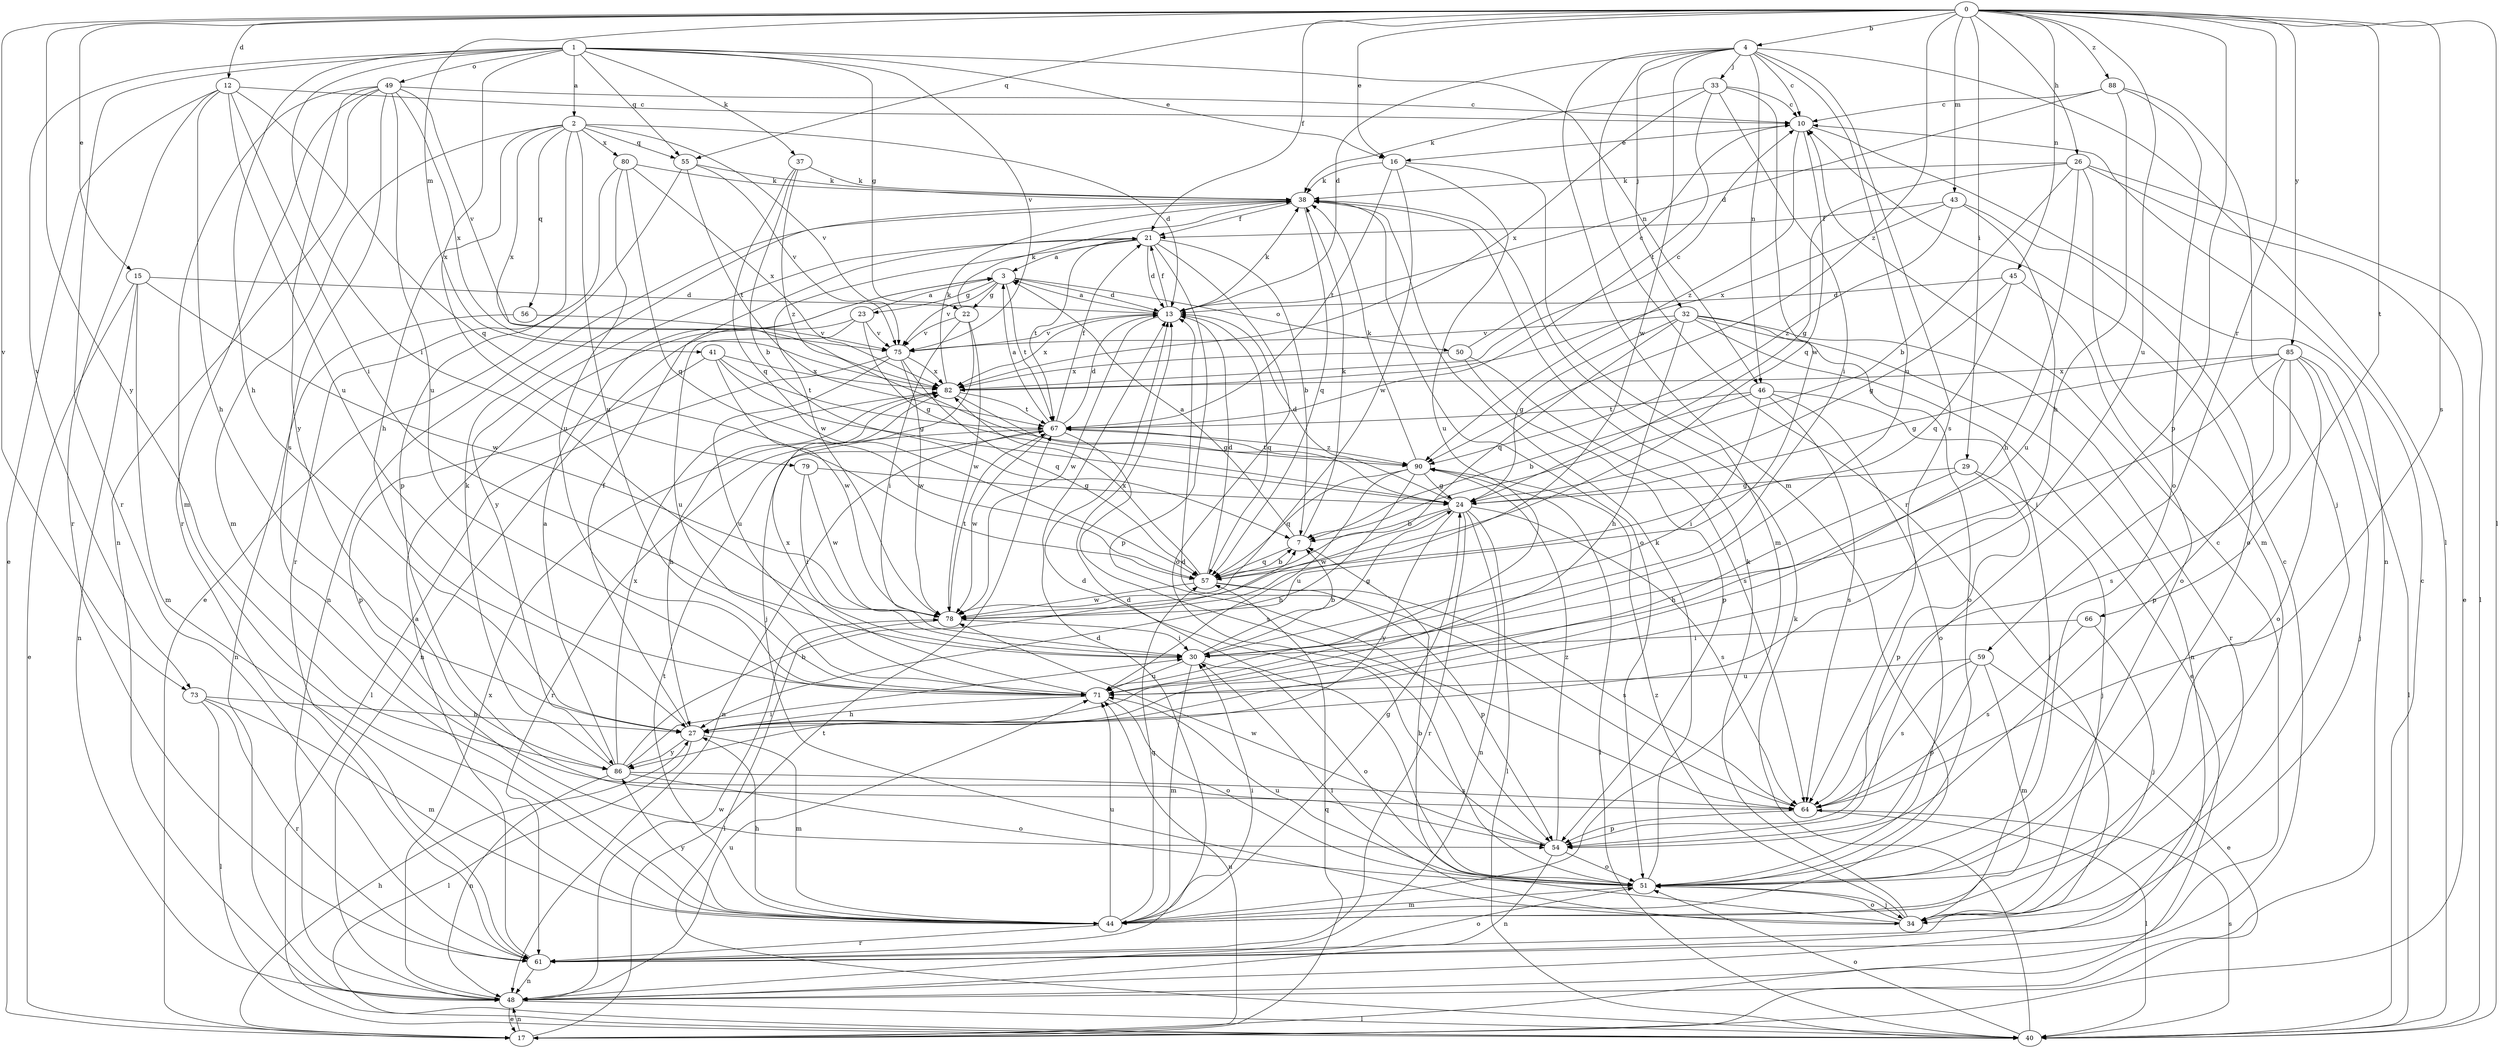 strict digraph  {
0;
1;
2;
3;
4;
7;
10;
12;
13;
15;
16;
17;
21;
22;
23;
24;
26;
27;
29;
30;
32;
33;
34;
37;
38;
40;
41;
43;
44;
45;
46;
48;
49;
50;
51;
54;
55;
56;
57;
59;
61;
64;
66;
67;
71;
73;
75;
78;
79;
80;
82;
85;
86;
88;
90;
0 -> 4  [label=b];
0 -> 12  [label=d];
0 -> 15  [label=e];
0 -> 16  [label=e];
0 -> 21  [label=f];
0 -> 26  [label=h];
0 -> 29  [label=i];
0 -> 40  [label=l];
0 -> 41  [label=m];
0 -> 43  [label=m];
0 -> 45  [label=n];
0 -> 54  [label=p];
0 -> 55  [label=q];
0 -> 59  [label=r];
0 -> 64  [label=s];
0 -> 66  [label=t];
0 -> 71  [label=u];
0 -> 73  [label=v];
0 -> 85  [label=y];
0 -> 86  [label=y];
0 -> 88  [label=z];
0 -> 90  [label=z];
1 -> 2  [label=a];
1 -> 16  [label=e];
1 -> 22  [label=g];
1 -> 27  [label=h];
1 -> 30  [label=i];
1 -> 37  [label=k];
1 -> 46  [label=n];
1 -> 49  [label=o];
1 -> 55  [label=q];
1 -> 61  [label=r];
1 -> 73  [label=v];
1 -> 75  [label=v];
1 -> 79  [label=x];
2 -> 13  [label=d];
2 -> 27  [label=h];
2 -> 44  [label=m];
2 -> 54  [label=p];
2 -> 55  [label=q];
2 -> 56  [label=q];
2 -> 71  [label=u];
2 -> 75  [label=v];
2 -> 80  [label=x];
2 -> 82  [label=x];
3 -> 13  [label=d];
3 -> 22  [label=g];
3 -> 23  [label=g];
3 -> 50  [label=o];
3 -> 67  [label=t];
3 -> 75  [label=v];
4 -> 10  [label=c];
4 -> 13  [label=d];
4 -> 32  [label=j];
4 -> 33  [label=j];
4 -> 40  [label=l];
4 -> 44  [label=m];
4 -> 46  [label=n];
4 -> 61  [label=r];
4 -> 64  [label=s];
4 -> 71  [label=u];
4 -> 78  [label=w];
7 -> 3  [label=a];
7 -> 38  [label=k];
7 -> 57  [label=q];
10 -> 16  [label=e];
10 -> 48  [label=n];
10 -> 57  [label=q];
10 -> 90  [label=z];
12 -> 10  [label=c];
12 -> 17  [label=e];
12 -> 27  [label=h];
12 -> 30  [label=i];
12 -> 57  [label=q];
12 -> 61  [label=r];
12 -> 71  [label=u];
13 -> 3  [label=a];
13 -> 21  [label=f];
13 -> 38  [label=k];
13 -> 57  [label=q];
13 -> 75  [label=v];
13 -> 78  [label=w];
13 -> 82  [label=x];
15 -> 13  [label=d];
15 -> 17  [label=e];
15 -> 44  [label=m];
15 -> 48  [label=n];
15 -> 78  [label=w];
16 -> 38  [label=k];
16 -> 44  [label=m];
16 -> 67  [label=t];
16 -> 71  [label=u];
16 -> 78  [label=w];
17 -> 27  [label=h];
17 -> 48  [label=n];
17 -> 57  [label=q];
17 -> 67  [label=t];
17 -> 71  [label=u];
21 -> 3  [label=a];
21 -> 7  [label=b];
21 -> 13  [label=d];
21 -> 51  [label=o];
21 -> 54  [label=p];
21 -> 67  [label=t];
21 -> 78  [label=w];
21 -> 86  [label=y];
22 -> 30  [label=i];
22 -> 34  [label=j];
22 -> 38  [label=k];
22 -> 75  [label=v];
22 -> 78  [label=w];
23 -> 3  [label=a];
23 -> 24  [label=g];
23 -> 48  [label=n];
23 -> 71  [label=u];
23 -> 75  [label=v];
24 -> 7  [label=b];
24 -> 13  [label=d];
24 -> 40  [label=l];
24 -> 48  [label=n];
24 -> 61  [label=r];
24 -> 64  [label=s];
24 -> 78  [label=w];
24 -> 86  [label=y];
26 -> 7  [label=b];
26 -> 17  [label=e];
26 -> 24  [label=g];
26 -> 27  [label=h];
26 -> 38  [label=k];
26 -> 40  [label=l];
26 -> 44  [label=m];
27 -> 21  [label=f];
27 -> 40  [label=l];
27 -> 44  [label=m];
27 -> 86  [label=y];
29 -> 24  [label=g];
29 -> 27  [label=h];
29 -> 34  [label=j];
29 -> 54  [label=p];
30 -> 7  [label=b];
30 -> 24  [label=g];
30 -> 44  [label=m];
30 -> 51  [label=o];
30 -> 71  [label=u];
32 -> 17  [label=e];
32 -> 24  [label=g];
32 -> 27  [label=h];
32 -> 48  [label=n];
32 -> 51  [label=o];
32 -> 57  [label=q];
32 -> 61  [label=r];
32 -> 75  [label=v];
33 -> 10  [label=c];
33 -> 30  [label=i];
33 -> 38  [label=k];
33 -> 67  [label=t];
33 -> 78  [label=w];
33 -> 82  [label=x];
34 -> 7  [label=b];
34 -> 30  [label=i];
34 -> 38  [label=k];
34 -> 51  [label=o];
34 -> 90  [label=z];
37 -> 7  [label=b];
37 -> 38  [label=k];
37 -> 57  [label=q];
37 -> 90  [label=z];
38 -> 21  [label=f];
38 -> 48  [label=n];
38 -> 51  [label=o];
38 -> 57  [label=q];
40 -> 10  [label=c];
40 -> 38  [label=k];
40 -> 51  [label=o];
40 -> 64  [label=s];
41 -> 24  [label=g];
41 -> 54  [label=p];
41 -> 67  [label=t];
41 -> 78  [label=w];
41 -> 82  [label=x];
43 -> 21  [label=f];
43 -> 51  [label=o];
43 -> 71  [label=u];
43 -> 82  [label=x];
43 -> 90  [label=z];
44 -> 24  [label=g];
44 -> 27  [label=h];
44 -> 30  [label=i];
44 -> 57  [label=q];
44 -> 61  [label=r];
44 -> 67  [label=t];
44 -> 71  [label=u];
44 -> 86  [label=y];
45 -> 13  [label=d];
45 -> 24  [label=g];
45 -> 51  [label=o];
45 -> 57  [label=q];
46 -> 7  [label=b];
46 -> 30  [label=i];
46 -> 34  [label=j];
46 -> 51  [label=o];
46 -> 64  [label=s];
46 -> 67  [label=t];
48 -> 10  [label=c];
48 -> 17  [label=e];
48 -> 40  [label=l];
48 -> 71  [label=u];
48 -> 78  [label=w];
48 -> 82  [label=x];
49 -> 10  [label=c];
49 -> 44  [label=m];
49 -> 48  [label=n];
49 -> 61  [label=r];
49 -> 64  [label=s];
49 -> 71  [label=u];
49 -> 75  [label=v];
49 -> 82  [label=x];
49 -> 86  [label=y];
50 -> 10  [label=c];
50 -> 54  [label=p];
50 -> 64  [label=s];
50 -> 82  [label=x];
51 -> 13  [label=d];
51 -> 34  [label=j];
51 -> 38  [label=k];
51 -> 44  [label=m];
51 -> 71  [label=u];
54 -> 13  [label=d];
54 -> 48  [label=n];
54 -> 51  [label=o];
54 -> 78  [label=w];
54 -> 90  [label=z];
55 -> 17  [label=e];
55 -> 38  [label=k];
55 -> 67  [label=t];
55 -> 75  [label=v];
56 -> 48  [label=n];
56 -> 75  [label=v];
57 -> 7  [label=b];
57 -> 13  [label=d];
57 -> 54  [label=p];
57 -> 64  [label=s];
57 -> 78  [label=w];
57 -> 82  [label=x];
59 -> 17  [label=e];
59 -> 44  [label=m];
59 -> 54  [label=p];
59 -> 64  [label=s];
59 -> 71  [label=u];
61 -> 3  [label=a];
61 -> 10  [label=c];
61 -> 13  [label=d];
61 -> 48  [label=n];
61 -> 51  [label=o];
64 -> 13  [label=d];
64 -> 40  [label=l];
64 -> 54  [label=p];
66 -> 30  [label=i];
66 -> 34  [label=j];
66 -> 64  [label=s];
67 -> 3  [label=a];
67 -> 13  [label=d];
67 -> 21  [label=f];
67 -> 48  [label=n];
67 -> 61  [label=r];
67 -> 64  [label=s];
67 -> 78  [label=w];
67 -> 90  [label=z];
71 -> 27  [label=h];
71 -> 51  [label=o];
71 -> 82  [label=x];
73 -> 27  [label=h];
73 -> 40  [label=l];
73 -> 44  [label=m];
73 -> 61  [label=r];
75 -> 40  [label=l];
75 -> 57  [label=q];
75 -> 71  [label=u];
75 -> 78  [label=w];
75 -> 82  [label=x];
78 -> 30  [label=i];
78 -> 40  [label=l];
78 -> 67  [label=t];
79 -> 24  [label=g];
79 -> 30  [label=i];
79 -> 78  [label=w];
80 -> 38  [label=k];
80 -> 57  [label=q];
80 -> 61  [label=r];
80 -> 71  [label=u];
80 -> 82  [label=x];
82 -> 10  [label=c];
82 -> 24  [label=g];
82 -> 27  [label=h];
82 -> 38  [label=k];
82 -> 67  [label=t];
85 -> 24  [label=g];
85 -> 30  [label=i];
85 -> 34  [label=j];
85 -> 40  [label=l];
85 -> 51  [label=o];
85 -> 54  [label=p];
85 -> 64  [label=s];
85 -> 82  [label=x];
86 -> 3  [label=a];
86 -> 7  [label=b];
86 -> 30  [label=i];
86 -> 38  [label=k];
86 -> 48  [label=n];
86 -> 51  [label=o];
86 -> 64  [label=s];
86 -> 82  [label=x];
88 -> 10  [label=c];
88 -> 13  [label=d];
88 -> 27  [label=h];
88 -> 34  [label=j];
88 -> 51  [label=o];
90 -> 24  [label=g];
90 -> 27  [label=h];
90 -> 38  [label=k];
90 -> 40  [label=l];
90 -> 57  [label=q];
90 -> 67  [label=t];
90 -> 71  [label=u];
}
